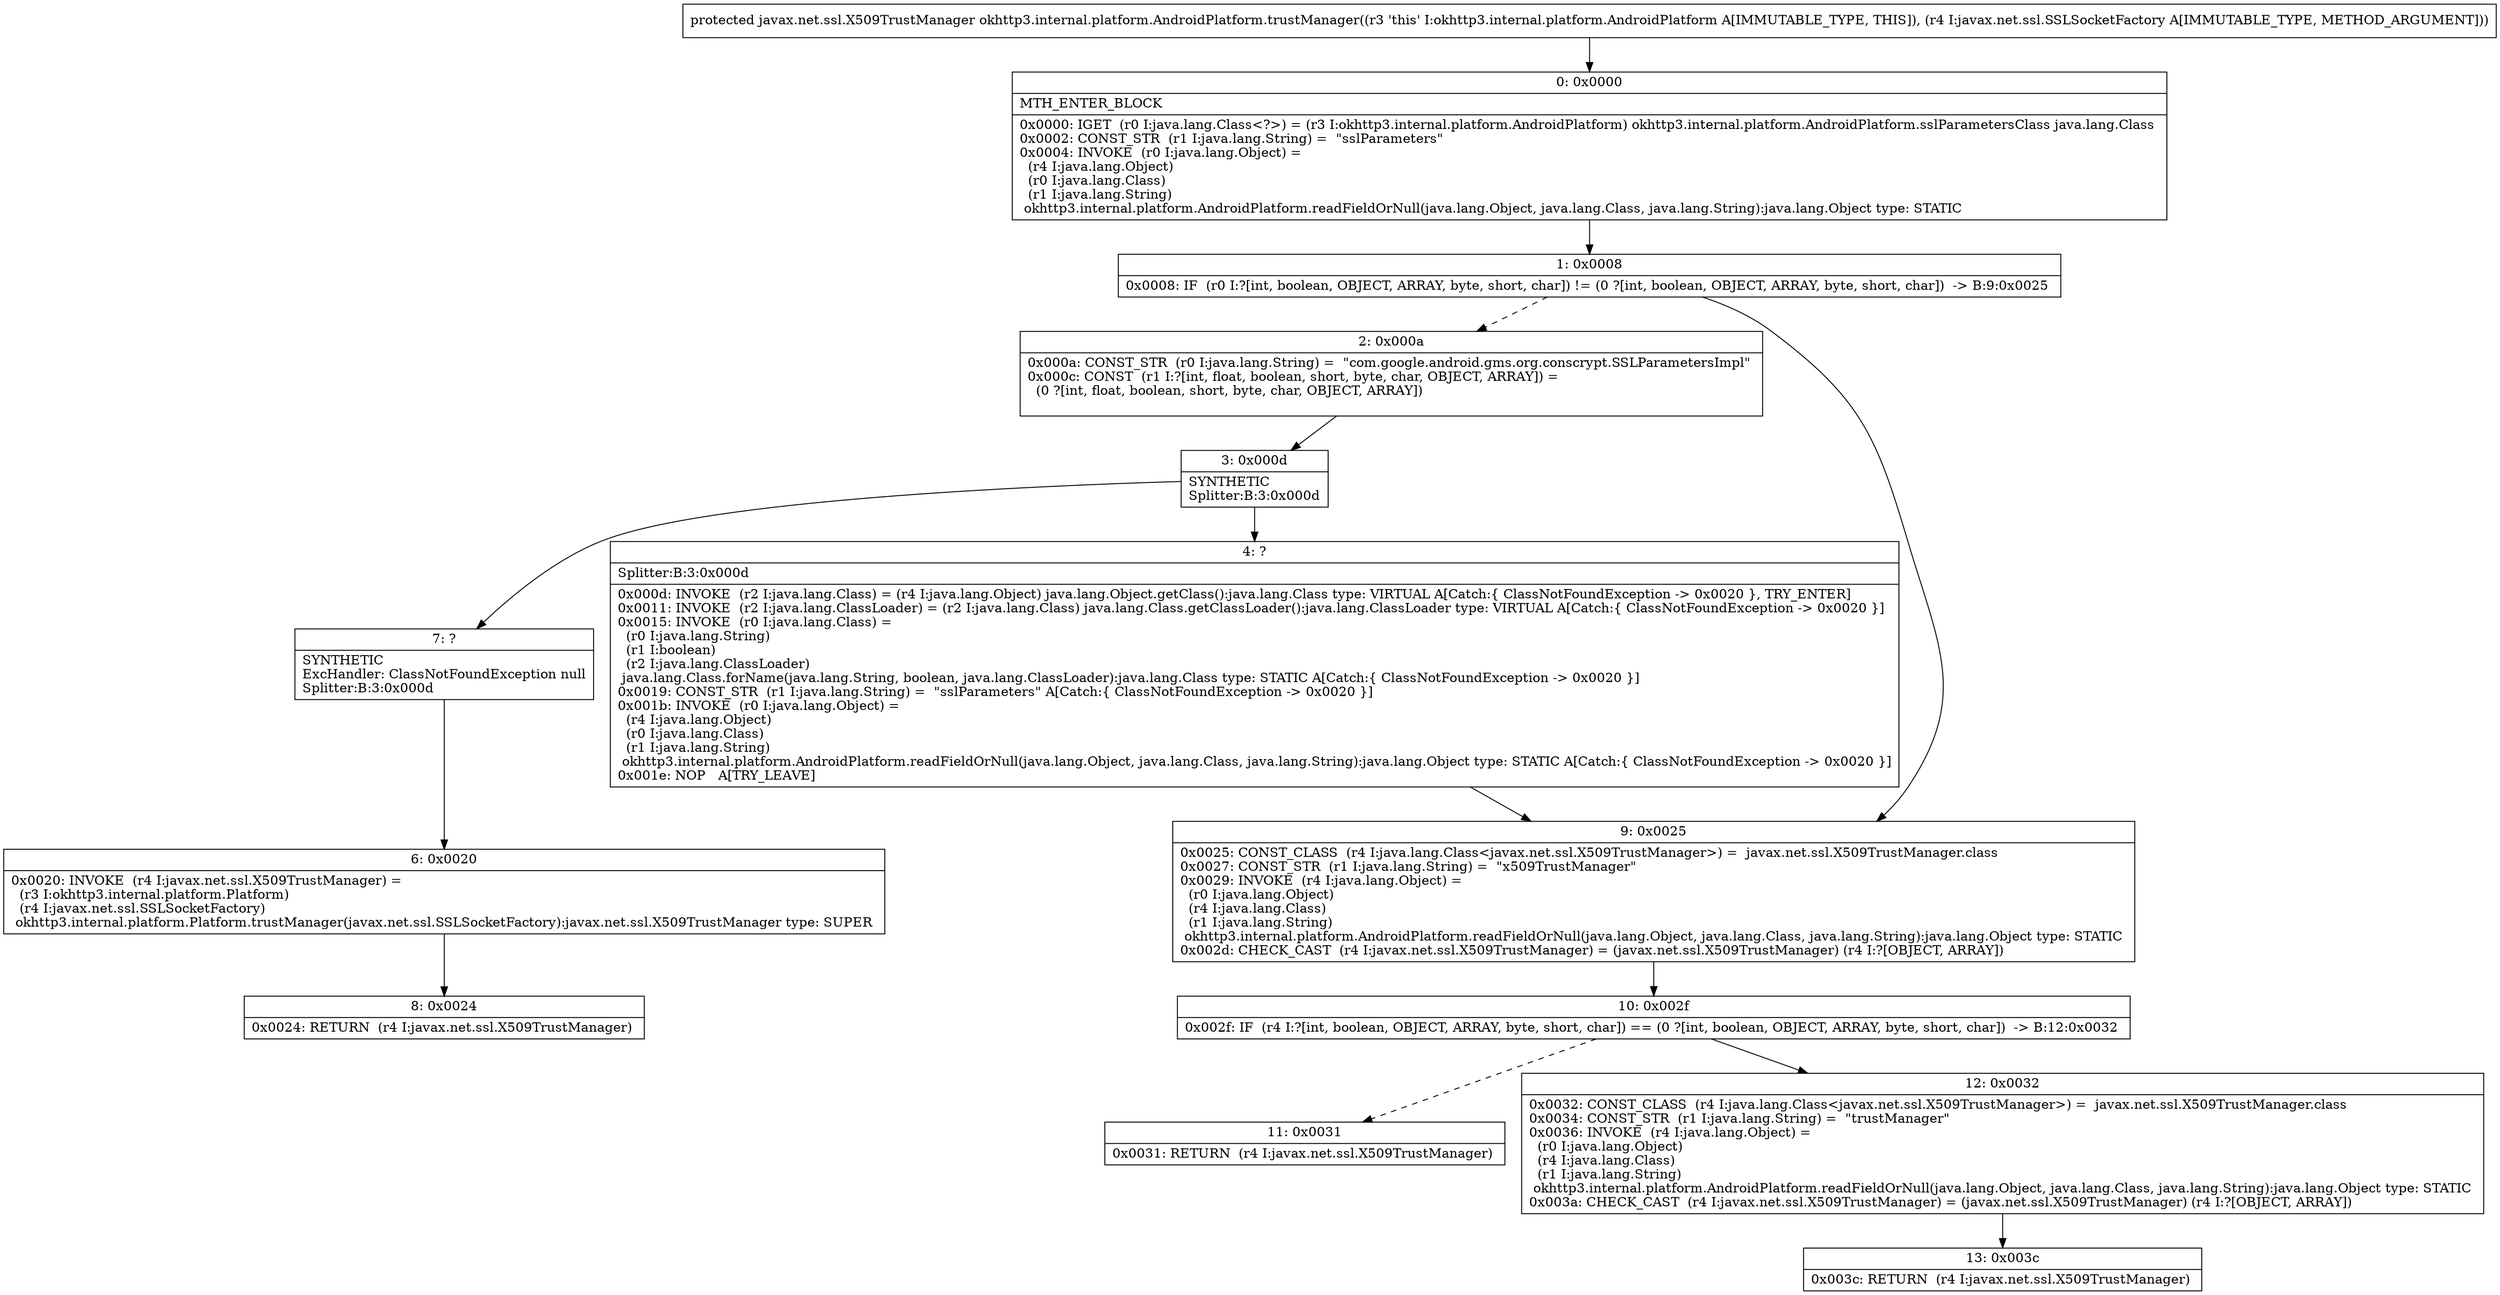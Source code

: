 digraph "CFG forokhttp3.internal.platform.AndroidPlatform.trustManager(Ljavax\/net\/ssl\/SSLSocketFactory;)Ljavax\/net\/ssl\/X509TrustManager;" {
Node_0 [shape=record,label="{0\:\ 0x0000|MTH_ENTER_BLOCK\l|0x0000: IGET  (r0 I:java.lang.Class\<?\>) = (r3 I:okhttp3.internal.platform.AndroidPlatform) okhttp3.internal.platform.AndroidPlatform.sslParametersClass java.lang.Class \l0x0002: CONST_STR  (r1 I:java.lang.String) =  \"sslParameters\" \l0x0004: INVOKE  (r0 I:java.lang.Object) = \l  (r4 I:java.lang.Object)\l  (r0 I:java.lang.Class)\l  (r1 I:java.lang.String)\l okhttp3.internal.platform.AndroidPlatform.readFieldOrNull(java.lang.Object, java.lang.Class, java.lang.String):java.lang.Object type: STATIC \l}"];
Node_1 [shape=record,label="{1\:\ 0x0008|0x0008: IF  (r0 I:?[int, boolean, OBJECT, ARRAY, byte, short, char]) != (0 ?[int, boolean, OBJECT, ARRAY, byte, short, char])  \-\> B:9:0x0025 \l}"];
Node_2 [shape=record,label="{2\:\ 0x000a|0x000a: CONST_STR  (r0 I:java.lang.String) =  \"com.google.android.gms.org.conscrypt.SSLParametersImpl\" \l0x000c: CONST  (r1 I:?[int, float, boolean, short, byte, char, OBJECT, ARRAY]) = \l  (0 ?[int, float, boolean, short, byte, char, OBJECT, ARRAY])\l \l}"];
Node_3 [shape=record,label="{3\:\ 0x000d|SYNTHETIC\lSplitter:B:3:0x000d\l}"];
Node_4 [shape=record,label="{4\:\ ?|Splitter:B:3:0x000d\l|0x000d: INVOKE  (r2 I:java.lang.Class) = (r4 I:java.lang.Object) java.lang.Object.getClass():java.lang.Class type: VIRTUAL A[Catch:\{ ClassNotFoundException \-\> 0x0020 \}, TRY_ENTER]\l0x0011: INVOKE  (r2 I:java.lang.ClassLoader) = (r2 I:java.lang.Class) java.lang.Class.getClassLoader():java.lang.ClassLoader type: VIRTUAL A[Catch:\{ ClassNotFoundException \-\> 0x0020 \}]\l0x0015: INVOKE  (r0 I:java.lang.Class) = \l  (r0 I:java.lang.String)\l  (r1 I:boolean)\l  (r2 I:java.lang.ClassLoader)\l java.lang.Class.forName(java.lang.String, boolean, java.lang.ClassLoader):java.lang.Class type: STATIC A[Catch:\{ ClassNotFoundException \-\> 0x0020 \}]\l0x0019: CONST_STR  (r1 I:java.lang.String) =  \"sslParameters\" A[Catch:\{ ClassNotFoundException \-\> 0x0020 \}]\l0x001b: INVOKE  (r0 I:java.lang.Object) = \l  (r4 I:java.lang.Object)\l  (r0 I:java.lang.Class)\l  (r1 I:java.lang.String)\l okhttp3.internal.platform.AndroidPlatform.readFieldOrNull(java.lang.Object, java.lang.Class, java.lang.String):java.lang.Object type: STATIC A[Catch:\{ ClassNotFoundException \-\> 0x0020 \}]\l0x001e: NOP   A[TRY_LEAVE]\l}"];
Node_6 [shape=record,label="{6\:\ 0x0020|0x0020: INVOKE  (r4 I:javax.net.ssl.X509TrustManager) = \l  (r3 I:okhttp3.internal.platform.Platform)\l  (r4 I:javax.net.ssl.SSLSocketFactory)\l okhttp3.internal.platform.Platform.trustManager(javax.net.ssl.SSLSocketFactory):javax.net.ssl.X509TrustManager type: SUPER \l}"];
Node_7 [shape=record,label="{7\:\ ?|SYNTHETIC\lExcHandler: ClassNotFoundException null\lSplitter:B:3:0x000d\l}"];
Node_8 [shape=record,label="{8\:\ 0x0024|0x0024: RETURN  (r4 I:javax.net.ssl.X509TrustManager) \l}"];
Node_9 [shape=record,label="{9\:\ 0x0025|0x0025: CONST_CLASS  (r4 I:java.lang.Class\<javax.net.ssl.X509TrustManager\>) =  javax.net.ssl.X509TrustManager.class \l0x0027: CONST_STR  (r1 I:java.lang.String) =  \"x509TrustManager\" \l0x0029: INVOKE  (r4 I:java.lang.Object) = \l  (r0 I:java.lang.Object)\l  (r4 I:java.lang.Class)\l  (r1 I:java.lang.String)\l okhttp3.internal.platform.AndroidPlatform.readFieldOrNull(java.lang.Object, java.lang.Class, java.lang.String):java.lang.Object type: STATIC \l0x002d: CHECK_CAST  (r4 I:javax.net.ssl.X509TrustManager) = (javax.net.ssl.X509TrustManager) (r4 I:?[OBJECT, ARRAY]) \l}"];
Node_10 [shape=record,label="{10\:\ 0x002f|0x002f: IF  (r4 I:?[int, boolean, OBJECT, ARRAY, byte, short, char]) == (0 ?[int, boolean, OBJECT, ARRAY, byte, short, char])  \-\> B:12:0x0032 \l}"];
Node_11 [shape=record,label="{11\:\ 0x0031|0x0031: RETURN  (r4 I:javax.net.ssl.X509TrustManager) \l}"];
Node_12 [shape=record,label="{12\:\ 0x0032|0x0032: CONST_CLASS  (r4 I:java.lang.Class\<javax.net.ssl.X509TrustManager\>) =  javax.net.ssl.X509TrustManager.class \l0x0034: CONST_STR  (r1 I:java.lang.String) =  \"trustManager\" \l0x0036: INVOKE  (r4 I:java.lang.Object) = \l  (r0 I:java.lang.Object)\l  (r4 I:java.lang.Class)\l  (r1 I:java.lang.String)\l okhttp3.internal.platform.AndroidPlatform.readFieldOrNull(java.lang.Object, java.lang.Class, java.lang.String):java.lang.Object type: STATIC \l0x003a: CHECK_CAST  (r4 I:javax.net.ssl.X509TrustManager) = (javax.net.ssl.X509TrustManager) (r4 I:?[OBJECT, ARRAY]) \l}"];
Node_13 [shape=record,label="{13\:\ 0x003c|0x003c: RETURN  (r4 I:javax.net.ssl.X509TrustManager) \l}"];
MethodNode[shape=record,label="{protected javax.net.ssl.X509TrustManager okhttp3.internal.platform.AndroidPlatform.trustManager((r3 'this' I:okhttp3.internal.platform.AndroidPlatform A[IMMUTABLE_TYPE, THIS]), (r4 I:javax.net.ssl.SSLSocketFactory A[IMMUTABLE_TYPE, METHOD_ARGUMENT])) }"];
MethodNode -> Node_0;
Node_0 -> Node_1;
Node_1 -> Node_2[style=dashed];
Node_1 -> Node_9;
Node_2 -> Node_3;
Node_3 -> Node_4;
Node_3 -> Node_7;
Node_4 -> Node_9;
Node_6 -> Node_8;
Node_7 -> Node_6;
Node_9 -> Node_10;
Node_10 -> Node_11[style=dashed];
Node_10 -> Node_12;
Node_12 -> Node_13;
}

